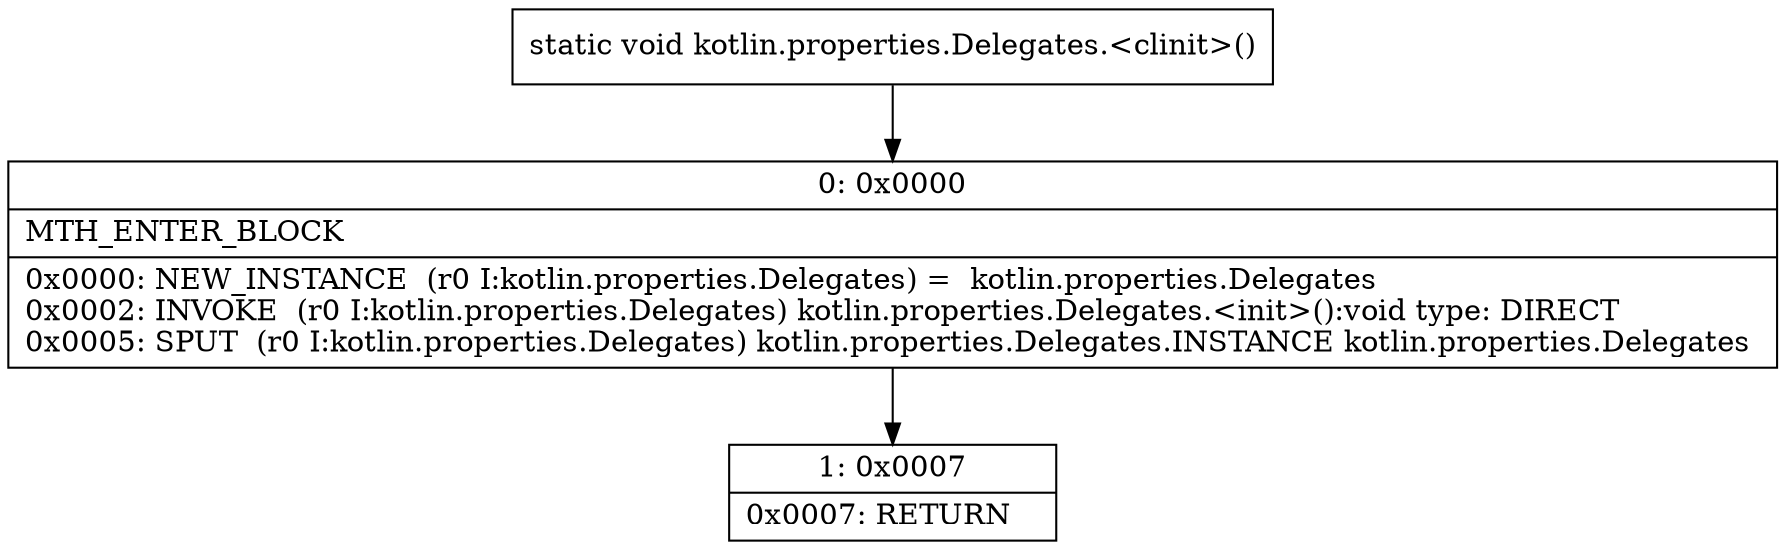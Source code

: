 digraph "CFG forkotlin.properties.Delegates.\<clinit\>()V" {
Node_0 [shape=record,label="{0\:\ 0x0000|MTH_ENTER_BLOCK\l|0x0000: NEW_INSTANCE  (r0 I:kotlin.properties.Delegates) =  kotlin.properties.Delegates \l0x0002: INVOKE  (r0 I:kotlin.properties.Delegates) kotlin.properties.Delegates.\<init\>():void type: DIRECT \l0x0005: SPUT  (r0 I:kotlin.properties.Delegates) kotlin.properties.Delegates.INSTANCE kotlin.properties.Delegates \l}"];
Node_1 [shape=record,label="{1\:\ 0x0007|0x0007: RETURN   \l}"];
MethodNode[shape=record,label="{static void kotlin.properties.Delegates.\<clinit\>() }"];
MethodNode -> Node_0;
Node_0 -> Node_1;
}

